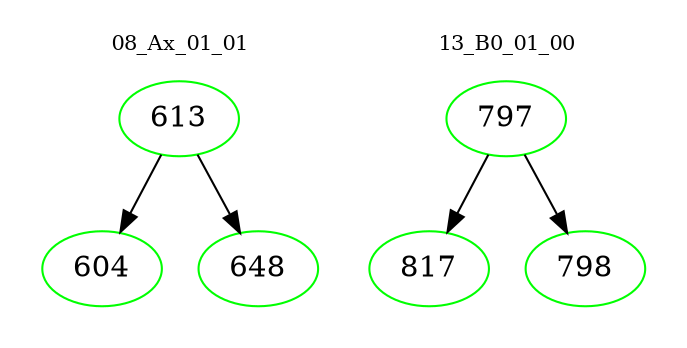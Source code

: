 digraph{
subgraph cluster_0 {
color = white
label = "08_Ax_01_01";
fontsize=10;
T0_613 [label="613", color="green"]
T0_613 -> T0_604 [color="black"]
T0_604 [label="604", color="green"]
T0_613 -> T0_648 [color="black"]
T0_648 [label="648", color="green"]
}
subgraph cluster_1 {
color = white
label = "13_B0_01_00";
fontsize=10;
T1_797 [label="797", color="green"]
T1_797 -> T1_817 [color="black"]
T1_817 [label="817", color="green"]
T1_797 -> T1_798 [color="black"]
T1_798 [label="798", color="green"]
}
}
